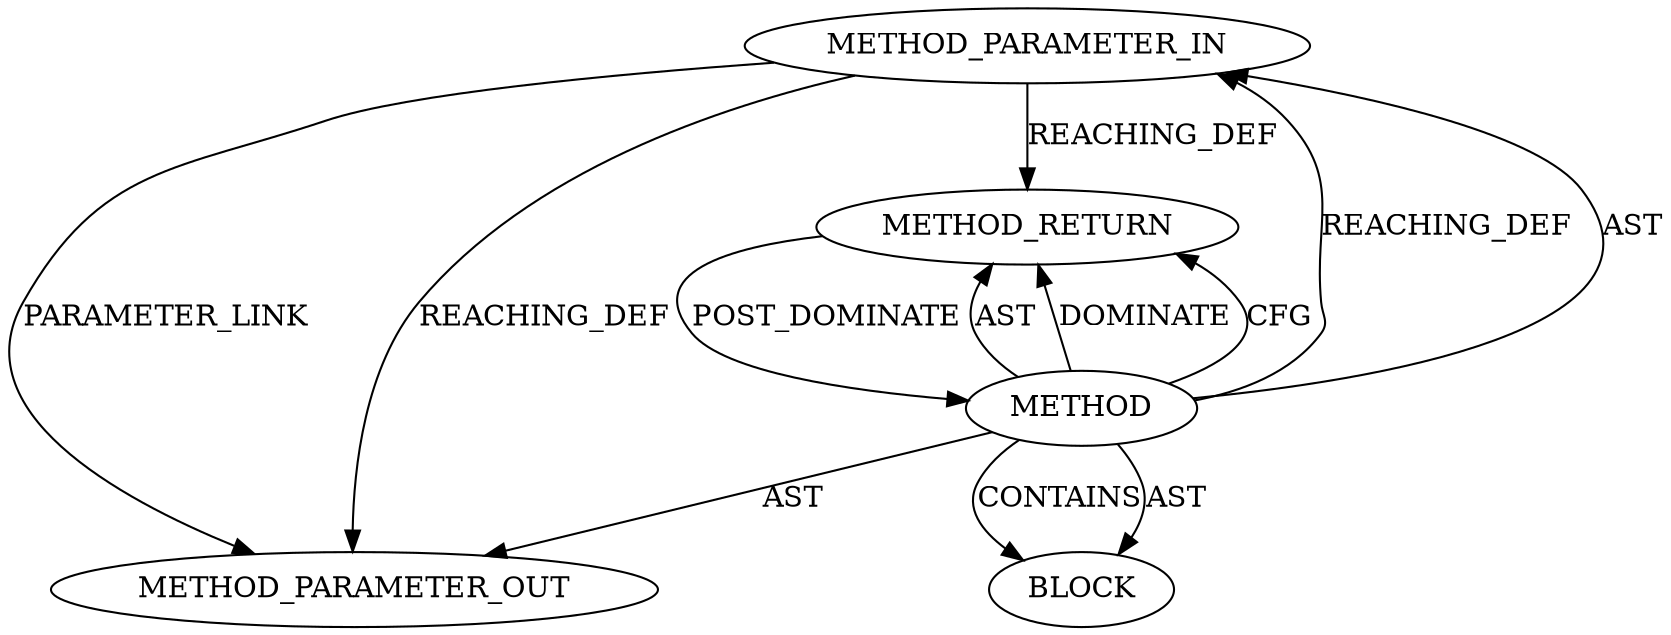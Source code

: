 digraph {
  12025 [label=METHOD_PARAMETER_IN ORDER=1 CODE="p1" IS_VARIADIC=false TYPE_FULL_NAME="ANY" EVALUATION_STRATEGY="BY_VALUE" INDEX=1 NAME="p1"]
  13269 [label=METHOD_PARAMETER_OUT ORDER=1 CODE="p1" IS_VARIADIC=false TYPE_FULL_NAME="ANY" EVALUATION_STRATEGY="BY_VALUE" INDEX=1 NAME="p1"]
  12026 [label=BLOCK ORDER=1 ARGUMENT_INDEX=1 CODE="<empty>" TYPE_FULL_NAME="ANY"]
  12024 [label=METHOD AST_PARENT_TYPE="NAMESPACE_BLOCK" AST_PARENT_FULL_NAME="<global>" ORDER=0 CODE="<empty>" FULL_NAME="WARN_ON" IS_EXTERNAL=true FILENAME="<empty>" SIGNATURE="" NAME="WARN_ON"]
  12027 [label=METHOD_RETURN ORDER=2 CODE="RET" TYPE_FULL_NAME="ANY" EVALUATION_STRATEGY="BY_VALUE"]
  12025 -> 12027 [label=REACHING_DEF VARIABLE="p1"]
  12024 -> 13269 [label=AST ]
  12025 -> 13269 [label=PARAMETER_LINK ]
  12024 -> 12026 [label=CONTAINS ]
  12025 -> 13269 [label=REACHING_DEF VARIABLE="p1"]
  12024 -> 12027 [label=AST ]
  12024 -> 12027 [label=DOMINATE ]
  12024 -> 12027 [label=CFG ]
  12024 -> 12025 [label=REACHING_DEF VARIABLE=""]
  12024 -> 12025 [label=AST ]
  12027 -> 12024 [label=POST_DOMINATE ]
  12024 -> 12026 [label=AST ]
}
